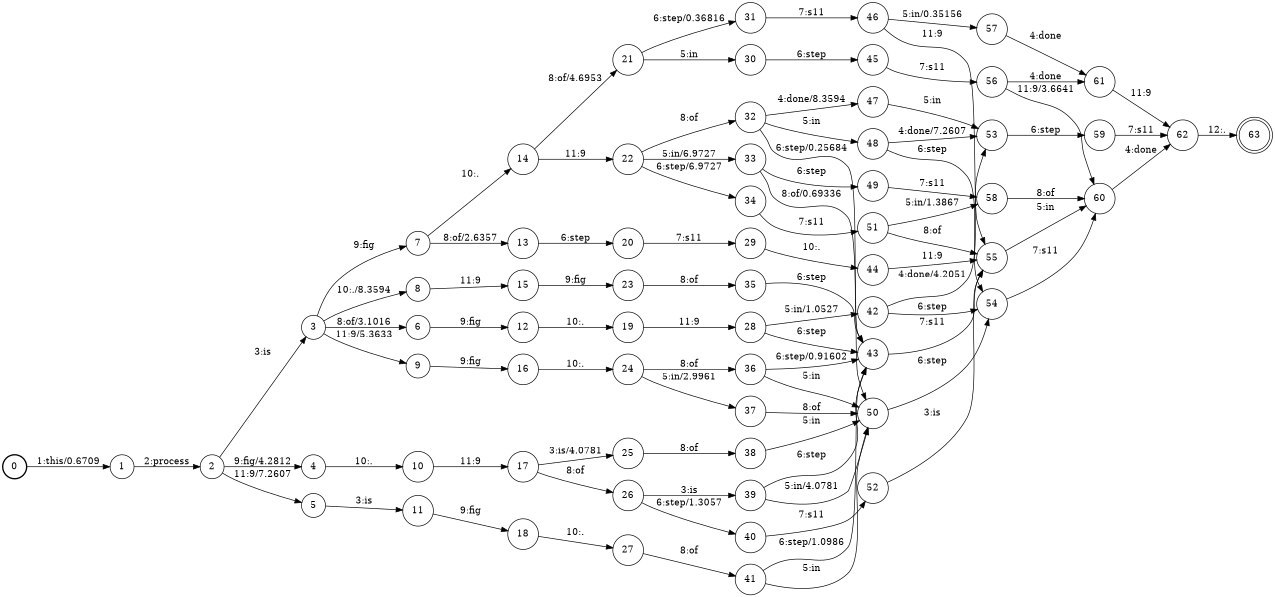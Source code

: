 digraph FST {
rankdir = LR;
size = "8.5,11";
label = "";
center = 1;
orientation = Portrait;
ranksep = "0.4";
nodesep = "0.25";
0 [label = "0", shape = circle, style = bold, fontsize = 14]
	0 -> 1 [label = "1:this/0.6709", fontsize = 14];
1 [label = "1", shape = circle, style = solid, fontsize = 14]
	1 -> 2 [label = "2:process", fontsize = 14];
2 [label = "2", shape = circle, style = solid, fontsize = 14]
	2 -> 3 [label = "3:is", fontsize = 14];
	2 -> 4 [label = "9:fig/4.2812", fontsize = 14];
	2 -> 5 [label = "11:9/7.2607", fontsize = 14];
3 [label = "3", shape = circle, style = solid, fontsize = 14]
	3 -> 6 [label = "8:of/3.1016", fontsize = 14];
	3 -> 7 [label = "9:fig", fontsize = 14];
	3 -> 8 [label = "10:./8.3594", fontsize = 14];
	3 -> 9 [label = "11:9/5.3633", fontsize = 14];
4 [label = "4", shape = circle, style = solid, fontsize = 14]
	4 -> 10 [label = "10:.", fontsize = 14];
5 [label = "5", shape = circle, style = solid, fontsize = 14]
	5 -> 11 [label = "3:is", fontsize = 14];
6 [label = "6", shape = circle, style = solid, fontsize = 14]
	6 -> 12 [label = "9:fig", fontsize = 14];
7 [label = "7", shape = circle, style = solid, fontsize = 14]
	7 -> 13 [label = "8:of/2.6357", fontsize = 14];
	7 -> 14 [label = "10:.", fontsize = 14];
8 [label = "8", shape = circle, style = solid, fontsize = 14]
	8 -> 15 [label = "11:9", fontsize = 14];
9 [label = "9", shape = circle, style = solid, fontsize = 14]
	9 -> 16 [label = "9:fig", fontsize = 14];
10 [label = "10", shape = circle, style = solid, fontsize = 14]
	10 -> 17 [label = "11:9", fontsize = 14];
11 [label = "11", shape = circle, style = solid, fontsize = 14]
	11 -> 18 [label = "9:fig", fontsize = 14];
12 [label = "12", shape = circle, style = solid, fontsize = 14]
	12 -> 19 [label = "10:.", fontsize = 14];
13 [label = "13", shape = circle, style = solid, fontsize = 14]
	13 -> 20 [label = "6:step", fontsize = 14];
14 [label = "14", shape = circle, style = solid, fontsize = 14]
	14 -> 21 [label = "8:of/4.6953", fontsize = 14];
	14 -> 22 [label = "11:9", fontsize = 14];
15 [label = "15", shape = circle, style = solid, fontsize = 14]
	15 -> 23 [label = "9:fig", fontsize = 14];
16 [label = "16", shape = circle, style = solid, fontsize = 14]
	16 -> 24 [label = "10:.", fontsize = 14];
17 [label = "17", shape = circle, style = solid, fontsize = 14]
	17 -> 25 [label = "3:is/4.0781", fontsize = 14];
	17 -> 26 [label = "8:of", fontsize = 14];
18 [label = "18", shape = circle, style = solid, fontsize = 14]
	18 -> 27 [label = "10:.", fontsize = 14];
19 [label = "19", shape = circle, style = solid, fontsize = 14]
	19 -> 28 [label = "11:9", fontsize = 14];
20 [label = "20", shape = circle, style = solid, fontsize = 14]
	20 -> 29 [label = "7:s11", fontsize = 14];
21 [label = "21", shape = circle, style = solid, fontsize = 14]
	21 -> 30 [label = "5:in", fontsize = 14];
	21 -> 31 [label = "6:step/0.36816", fontsize = 14];
22 [label = "22", shape = circle, style = solid, fontsize = 14]
	22 -> 33 [label = "5:in/6.9727", fontsize = 14];
	22 -> 34 [label = "6:step/6.9727", fontsize = 14];
	22 -> 32 [label = "8:of", fontsize = 14];
23 [label = "23", shape = circle, style = solid, fontsize = 14]
	23 -> 35 [label = "8:of", fontsize = 14];
24 [label = "24", shape = circle, style = solid, fontsize = 14]
	24 -> 37 [label = "5:in/2.9961", fontsize = 14];
	24 -> 36 [label = "8:of", fontsize = 14];
25 [label = "25", shape = circle, style = solid, fontsize = 14]
	25 -> 38 [label = "8:of", fontsize = 14];
26 [label = "26", shape = circle, style = solid, fontsize = 14]
	26 -> 39 [label = "3:is", fontsize = 14];
	26 -> 40 [label = "6:step/1.3057", fontsize = 14];
27 [label = "27", shape = circle, style = solid, fontsize = 14]
	27 -> 41 [label = "8:of", fontsize = 14];
28 [label = "28", shape = circle, style = solid, fontsize = 14]
	28 -> 42 [label = "5:in/1.0527", fontsize = 14];
	28 -> 43 [label = "6:step", fontsize = 14];
29 [label = "29", shape = circle, style = solid, fontsize = 14]
	29 -> 44 [label = "10:.", fontsize = 14];
30 [label = "30", shape = circle, style = solid, fontsize = 14]
	30 -> 45 [label = "6:step", fontsize = 14];
31 [label = "31", shape = circle, style = solid, fontsize = 14]
	31 -> 46 [label = "7:s11", fontsize = 14];
32 [label = "32", shape = circle, style = solid, fontsize = 14]
	32 -> 47 [label = "4:done/8.3594", fontsize = 14];
	32 -> 48 [label = "5:in", fontsize = 14];
	32 -> 43 [label = "6:step/0.25684", fontsize = 14];
33 [label = "33", shape = circle, style = solid, fontsize = 14]
	33 -> 49 [label = "6:step", fontsize = 14];
	33 -> 50 [label = "8:of/0.69336", fontsize = 14];
34 [label = "34", shape = circle, style = solid, fontsize = 14]
	34 -> 51 [label = "7:s11", fontsize = 14];
35 [label = "35", shape = circle, style = solid, fontsize = 14]
	35 -> 43 [label = "6:step", fontsize = 14];
36 [label = "36", shape = circle, style = solid, fontsize = 14]
	36 -> 50 [label = "5:in", fontsize = 14];
	36 -> 43 [label = "6:step/0.91602", fontsize = 14];
37 [label = "37", shape = circle, style = solid, fontsize = 14]
	37 -> 50 [label = "8:of", fontsize = 14];
38 [label = "38", shape = circle, style = solid, fontsize = 14]
	38 -> 50 [label = "5:in", fontsize = 14];
39 [label = "39", shape = circle, style = solid, fontsize = 14]
	39 -> 50 [label = "5:in/4.0781", fontsize = 14];
	39 -> 43 [label = "6:step", fontsize = 14];
40 [label = "40", shape = circle, style = solid, fontsize = 14]
	40 -> 52 [label = "7:s11", fontsize = 14];
41 [label = "41", shape = circle, style = solid, fontsize = 14]
	41 -> 50 [label = "5:in", fontsize = 14];
	41 -> 43 [label = "6:step/1.0986", fontsize = 14];
42 [label = "42", shape = circle, style = solid, fontsize = 14]
	42 -> 53 [label = "4:done/4.2051", fontsize = 14];
	42 -> 54 [label = "6:step", fontsize = 14];
43 [label = "43", shape = circle, style = solid, fontsize = 14]
	43 -> 55 [label = "7:s11", fontsize = 14];
44 [label = "44", shape = circle, style = solid, fontsize = 14]
	44 -> 55 [label = "11:9", fontsize = 14];
45 [label = "45", shape = circle, style = solid, fontsize = 14]
	45 -> 56 [label = "7:s11", fontsize = 14];
46 [label = "46", shape = circle, style = solid, fontsize = 14]
	46 -> 57 [label = "5:in/0.35156", fontsize = 14];
	46 -> 55 [label = "11:9", fontsize = 14];
47 [label = "47", shape = circle, style = solid, fontsize = 14]
	47 -> 53 [label = "5:in", fontsize = 14];
48 [label = "48", shape = circle, style = solid, fontsize = 14]
	48 -> 53 [label = "4:done/7.2607", fontsize = 14];
	48 -> 54 [label = "6:step", fontsize = 14];
49 [label = "49", shape = circle, style = solid, fontsize = 14]
	49 -> 58 [label = "7:s11", fontsize = 14];
50 [label = "50", shape = circle, style = solid, fontsize = 14]
	50 -> 54 [label = "6:step", fontsize = 14];
51 [label = "51", shape = circle, style = solid, fontsize = 14]
	51 -> 58 [label = "5:in/1.3867", fontsize = 14];
	51 -> 55 [label = "8:of", fontsize = 14];
52 [label = "52", shape = circle, style = solid, fontsize = 14]
	52 -> 55 [label = "3:is", fontsize = 14];
53 [label = "53", shape = circle, style = solid, fontsize = 14]
	53 -> 59 [label = "6:step", fontsize = 14];
54 [label = "54", shape = circle, style = solid, fontsize = 14]
	54 -> 60 [label = "7:s11", fontsize = 14];
55 [label = "55", shape = circle, style = solid, fontsize = 14]
	55 -> 60 [label = "5:in", fontsize = 14];
56 [label = "56", shape = circle, style = solid, fontsize = 14]
	56 -> 61 [label = "4:done", fontsize = 14];
	56 -> 60 [label = "11:9/3.6641", fontsize = 14];
57 [label = "57", shape = circle, style = solid, fontsize = 14]
	57 -> 61 [label = "4:done", fontsize = 14];
58 [label = "58", shape = circle, style = solid, fontsize = 14]
	58 -> 60 [label = "8:of", fontsize = 14];
59 [label = "59", shape = circle, style = solid, fontsize = 14]
	59 -> 62 [label = "7:s11", fontsize = 14];
60 [label = "60", shape = circle, style = solid, fontsize = 14]
	60 -> 62 [label = "4:done", fontsize = 14];
61 [label = "61", shape = circle, style = solid, fontsize = 14]
	61 -> 62 [label = "11:9", fontsize = 14];
62 [label = "62", shape = circle, style = solid, fontsize = 14]
	62 -> 63 [label = "12:.", fontsize = 14];
63 [label = "63", shape = doublecircle, style = solid, fontsize = 14]
}
